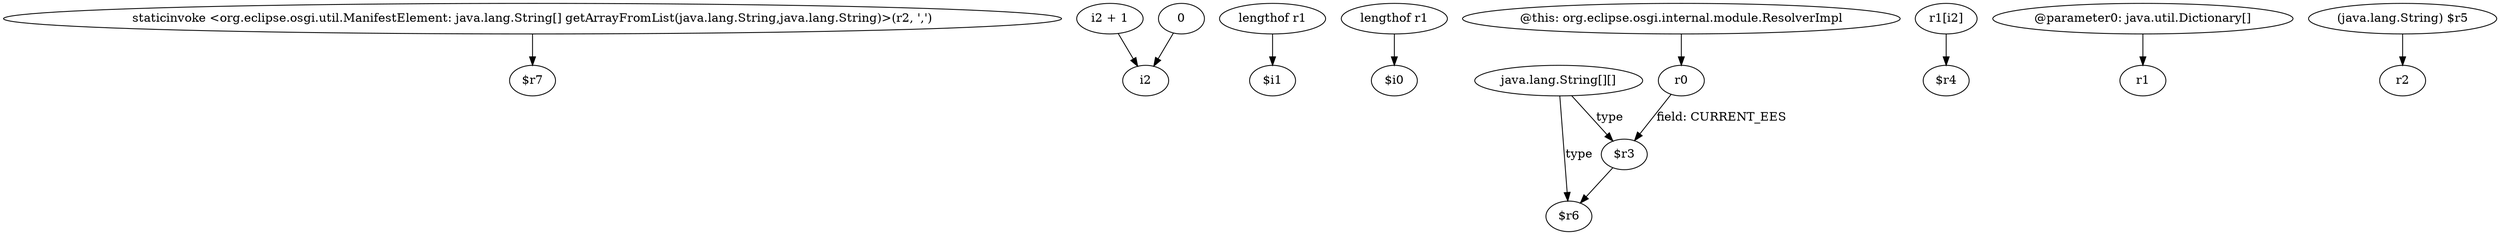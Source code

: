 digraph g {
0[label="staticinvoke <org.eclipse.osgi.util.ManifestElement: java.lang.String[] getArrayFromList(java.lang.String,java.lang.String)>(r2, ',')"]
1[label="$r7"]
0->1[label=""]
2[label="i2 + 1"]
3[label="i2"]
2->3[label=""]
4[label="lengthof r1"]
5[label="$i1"]
4->5[label=""]
6[label="lengthof r1"]
7[label="$i0"]
6->7[label=""]
8[label="java.lang.String[][]"]
9[label="$r3"]
8->9[label="type"]
10[label="r1[i2]"]
11[label="$r4"]
10->11[label=""]
12[label="@this: org.eclipse.osgi.internal.module.ResolverImpl"]
13[label="r0"]
12->13[label=""]
14[label="@parameter0: java.util.Dictionary[]"]
15[label="r1"]
14->15[label=""]
16[label="$r6"]
8->16[label="type"]
17[label="0"]
17->3[label=""]
18[label="(java.lang.String) $r5"]
19[label="r2"]
18->19[label=""]
13->9[label="field: CURRENT_EES"]
9->16[label=""]
}